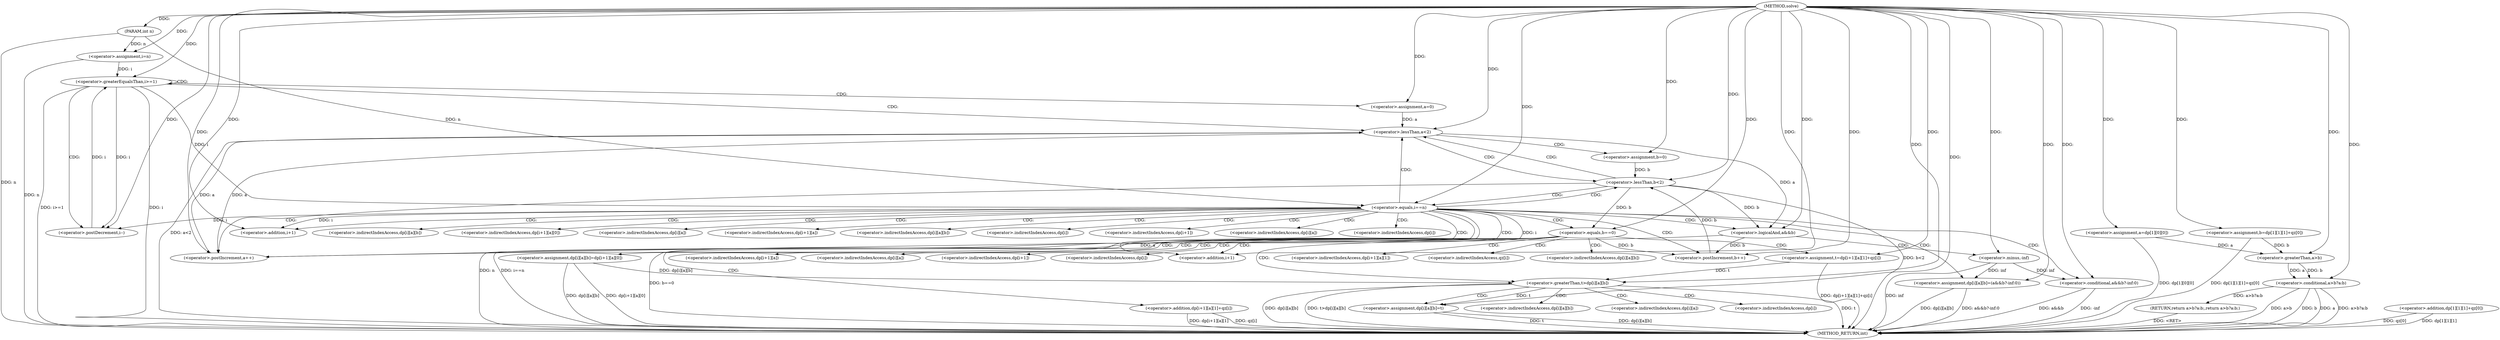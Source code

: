 digraph "solve" {  
"1000136" [label = "(METHOD,solve)" ]
"1000281" [label = "(METHOD_RETURN,int)" ]
"1000137" [label = "(PARAM,int n)" ]
"1000251" [label = "(<operator>.assignment,a=dp[1][0][0])" ]
"1000261" [label = "(<operator>.assignment,b=dp[1][1][1]+qz[0])" ]
"1000274" [label = "(RETURN,return a>b?a:b;,return a>b?a:b;)" ]
"1000141" [label = "(<operator>.assignment,i=n)" ]
"1000144" [label = "(<operator>.greaterEqualsThan,i>=1)" ]
"1000147" [label = "(<operator>.postDecrement,i--)" ]
"1000275" [label = "(<operator>.conditional,a>b?a:b)" ]
"1000263" [label = "(<operator>.addition,dp[1][1][1]+qz[0])" ]
"1000152" [label = "(<operator>.assignment,a=0)" ]
"1000155" [label = "(<operator>.lessThan,a<2)" ]
"1000158" [label = "(<operator>.postIncrement,a++)" ]
"1000276" [label = "(<operator>.greaterThan,a>b)" ]
"1000163" [label = "(<operator>.assignment,b=0)" ]
"1000166" [label = "(<operator>.lessThan,b<2)" ]
"1000169" [label = "(<operator>.postIncrement,b++)" ]
"1000193" [label = "(<operator>.assignment,dp[i][a][b]=dp[i+1][a][0])" ]
"1000173" [label = "(<operator>.equals,i==n)" ]
"1000211" [label = "(<operator>.equals,b==0)" ]
"1000177" [label = "(<operator>.assignment,dp[i][a][b]=(a&&b?-inf:0))" ]
"1000216" [label = "(<operator>.assignment,t=dp[i+1][a][1]+qz[i])" ]
"1000232" [label = "(<operator>.greaterThan,t>dp[i][a][b])" ]
"1000241" [label = "(<operator>.assignment,dp[i][a][b]=t)" ]
"1000185" [label = "(<operator>.conditional,a&&b?-inf:0)" ]
"1000218" [label = "(<operator>.addition,dp[i+1][a][1]+qz[i])" ]
"1000186" [label = "(<operator>.logicalAnd,a&&b)" ]
"1000189" [label = "(<operator>.minus,-inf)" ]
"1000205" [label = "(<operator>.addition,i+1)" ]
"1000223" [label = "(<operator>.addition,i+1)" ]
"1000194" [label = "(<operator>.indirectIndexAccess,dp[i][a][b])" ]
"1000201" [label = "(<operator>.indirectIndexAccess,dp[i+1][a][0])" ]
"1000195" [label = "(<operator>.indirectIndexAccess,dp[i][a])" ]
"1000202" [label = "(<operator>.indirectIndexAccess,dp[i+1][a])" ]
"1000178" [label = "(<operator>.indirectIndexAccess,dp[i][a][b])" ]
"1000196" [label = "(<operator>.indirectIndexAccess,dp[i])" ]
"1000203" [label = "(<operator>.indirectIndexAccess,dp[i+1])" ]
"1000179" [label = "(<operator>.indirectIndexAccess,dp[i][a])" ]
"1000219" [label = "(<operator>.indirectIndexAccess,dp[i+1][a][1])" ]
"1000228" [label = "(<operator>.indirectIndexAccess,qz[i])" ]
"1000234" [label = "(<operator>.indirectIndexAccess,dp[i][a][b])" ]
"1000242" [label = "(<operator>.indirectIndexAccess,dp[i][a][b])" ]
"1000180" [label = "(<operator>.indirectIndexAccess,dp[i])" ]
"1000220" [label = "(<operator>.indirectIndexAccess,dp[i+1][a])" ]
"1000235" [label = "(<operator>.indirectIndexAccess,dp[i][a])" ]
"1000243" [label = "(<operator>.indirectIndexAccess,dp[i][a])" ]
"1000221" [label = "(<operator>.indirectIndexAccess,dp[i+1])" ]
"1000236" [label = "(<operator>.indirectIndexAccess,dp[i])" ]
"1000244" [label = "(<operator>.indirectIndexAccess,dp[i])" ]
  "1000137" -> "1000281"  [ label = "DDG: n"] 
  "1000141" -> "1000281"  [ label = "DDG: n"] 
  "1000144" -> "1000281"  [ label = "DDG: i"] 
  "1000144" -> "1000281"  [ label = "DDG: i>=1"] 
  "1000251" -> "1000281"  [ label = "DDG: dp[1][0][0]"] 
  "1000263" -> "1000281"  [ label = "DDG: dp[1][1][1]"] 
  "1000263" -> "1000281"  [ label = "DDG: qz[0]"] 
  "1000261" -> "1000281"  [ label = "DDG: dp[1][1][1]+qz[0]"] 
  "1000275" -> "1000281"  [ label = "DDG: a>b"] 
  "1000275" -> "1000281"  [ label = "DDG: b"] 
  "1000275" -> "1000281"  [ label = "DDG: a"] 
  "1000275" -> "1000281"  [ label = "DDG: a>b?a:b"] 
  "1000155" -> "1000281"  [ label = "DDG: a<2"] 
  "1000166" -> "1000281"  [ label = "DDG: b<2"] 
  "1000173" -> "1000281"  [ label = "DDG: n"] 
  "1000173" -> "1000281"  [ label = "DDG: i==n"] 
  "1000193" -> "1000281"  [ label = "DDG: dp[i][a][b]"] 
  "1000193" -> "1000281"  [ label = "DDG: dp[i+1][a][0]"] 
  "1000211" -> "1000281"  [ label = "DDG: b==0"] 
  "1000218" -> "1000281"  [ label = "DDG: dp[i+1][a][1]"] 
  "1000218" -> "1000281"  [ label = "DDG: qz[i]"] 
  "1000216" -> "1000281"  [ label = "DDG: dp[i+1][a][1]+qz[i]"] 
  "1000232" -> "1000281"  [ label = "DDG: t"] 
  "1000232" -> "1000281"  [ label = "DDG: dp[i][a][b]"] 
  "1000232" -> "1000281"  [ label = "DDG: t>dp[i][a][b]"] 
  "1000241" -> "1000281"  [ label = "DDG: dp[i][a][b]"] 
  "1000241" -> "1000281"  [ label = "DDG: t"] 
  "1000177" -> "1000281"  [ label = "DDG: dp[i][a][b]"] 
  "1000185" -> "1000281"  [ label = "DDG: a&&b"] 
  "1000185" -> "1000281"  [ label = "DDG: -inf"] 
  "1000177" -> "1000281"  [ label = "DDG: a&&b?-inf:0"] 
  "1000274" -> "1000281"  [ label = "DDG: <RET>"] 
  "1000189" -> "1000281"  [ label = "DDG: inf"] 
  "1000136" -> "1000137"  [ label = "DDG: "] 
  "1000275" -> "1000274"  [ label = "DDG: a>b?a:b"] 
  "1000137" -> "1000141"  [ label = "DDG: n"] 
  "1000136" -> "1000141"  [ label = "DDG: "] 
  "1000136" -> "1000251"  [ label = "DDG: "] 
  "1000136" -> "1000261"  [ label = "DDG: "] 
  "1000276" -> "1000275"  [ label = "DDG: a"] 
  "1000136" -> "1000275"  [ label = "DDG: "] 
  "1000276" -> "1000275"  [ label = "DDG: b"] 
  "1000141" -> "1000144"  [ label = "DDG: i"] 
  "1000147" -> "1000144"  [ label = "DDG: i"] 
  "1000136" -> "1000144"  [ label = "DDG: "] 
  "1000144" -> "1000147"  [ label = "DDG: i"] 
  "1000173" -> "1000147"  [ label = "DDG: i"] 
  "1000136" -> "1000147"  [ label = "DDG: "] 
  "1000136" -> "1000152"  [ label = "DDG: "] 
  "1000251" -> "1000276"  [ label = "DDG: a"] 
  "1000136" -> "1000276"  [ label = "DDG: "] 
  "1000261" -> "1000276"  [ label = "DDG: b"] 
  "1000152" -> "1000155"  [ label = "DDG: a"] 
  "1000158" -> "1000155"  [ label = "DDG: a"] 
  "1000136" -> "1000155"  [ label = "DDG: "] 
  "1000155" -> "1000158"  [ label = "DDG: a"] 
  "1000186" -> "1000158"  [ label = "DDG: a"] 
  "1000136" -> "1000158"  [ label = "DDG: "] 
  "1000136" -> "1000163"  [ label = "DDG: "] 
  "1000163" -> "1000166"  [ label = "DDG: b"] 
  "1000169" -> "1000166"  [ label = "DDG: b"] 
  "1000136" -> "1000166"  [ label = "DDG: "] 
  "1000211" -> "1000169"  [ label = "DDG: b"] 
  "1000186" -> "1000169"  [ label = "DDG: b"] 
  "1000136" -> "1000169"  [ label = "DDG: "] 
  "1000144" -> "1000173"  [ label = "DDG: i"] 
  "1000136" -> "1000173"  [ label = "DDG: "] 
  "1000137" -> "1000173"  [ label = "DDG: n"] 
  "1000136" -> "1000177"  [ label = "DDG: "] 
  "1000189" -> "1000177"  [ label = "DDG: inf"] 
  "1000166" -> "1000211"  [ label = "DDG: b"] 
  "1000136" -> "1000211"  [ label = "DDG: "] 
  "1000136" -> "1000216"  [ label = "DDG: "] 
  "1000232" -> "1000241"  [ label = "DDG: t"] 
  "1000136" -> "1000241"  [ label = "DDG: "] 
  "1000189" -> "1000185"  [ label = "DDG: inf"] 
  "1000136" -> "1000185"  [ label = "DDG: "] 
  "1000216" -> "1000232"  [ label = "DDG: t"] 
  "1000136" -> "1000232"  [ label = "DDG: "] 
  "1000193" -> "1000232"  [ label = "DDG: dp[i][a][b]"] 
  "1000155" -> "1000186"  [ label = "DDG: a"] 
  "1000136" -> "1000186"  [ label = "DDG: "] 
  "1000166" -> "1000186"  [ label = "DDG: b"] 
  "1000136" -> "1000189"  [ label = "DDG: "] 
  "1000173" -> "1000205"  [ label = "DDG: i"] 
  "1000136" -> "1000205"  [ label = "DDG: "] 
  "1000136" -> "1000223"  [ label = "DDG: "] 
  "1000173" -> "1000223"  [ label = "DDG: i"] 
  "1000144" -> "1000152"  [ label = "CDG: "] 
  "1000144" -> "1000144"  [ label = "CDG: "] 
  "1000144" -> "1000155"  [ label = "CDG: "] 
  "1000144" -> "1000147"  [ label = "CDG: "] 
  "1000155" -> "1000166"  [ label = "CDG: "] 
  "1000155" -> "1000163"  [ label = "CDG: "] 
  "1000166" -> "1000173"  [ label = "CDG: "] 
  "1000166" -> "1000158"  [ label = "CDG: "] 
  "1000166" -> "1000155"  [ label = "CDG: "] 
  "1000173" -> "1000211"  [ label = "CDG: "] 
  "1000173" -> "1000195"  [ label = "CDG: "] 
  "1000173" -> "1000186"  [ label = "CDG: "] 
  "1000173" -> "1000166"  [ label = "CDG: "] 
  "1000173" -> "1000180"  [ label = "CDG: "] 
  "1000173" -> "1000169"  [ label = "CDG: "] 
  "1000173" -> "1000196"  [ label = "CDG: "] 
  "1000173" -> "1000178"  [ label = "CDG: "] 
  "1000173" -> "1000203"  [ label = "CDG: "] 
  "1000173" -> "1000205"  [ label = "CDG: "] 
  "1000173" -> "1000201"  [ label = "CDG: "] 
  "1000173" -> "1000202"  [ label = "CDG: "] 
  "1000173" -> "1000179"  [ label = "CDG: "] 
  "1000173" -> "1000193"  [ label = "CDG: "] 
  "1000173" -> "1000194"  [ label = "CDG: "] 
  "1000173" -> "1000177"  [ label = "CDG: "] 
  "1000173" -> "1000185"  [ label = "CDG: "] 
  "1000173" -> "1000158"  [ label = "CDG: "] 
  "1000173" -> "1000155"  [ label = "CDG: "] 
  "1000211" -> "1000221"  [ label = "CDG: "] 
  "1000211" -> "1000216"  [ label = "CDG: "] 
  "1000211" -> "1000219"  [ label = "CDG: "] 
  "1000211" -> "1000236"  [ label = "CDG: "] 
  "1000211" -> "1000234"  [ label = "CDG: "] 
  "1000211" -> "1000235"  [ label = "CDG: "] 
  "1000211" -> "1000220"  [ label = "CDG: "] 
  "1000211" -> "1000218"  [ label = "CDG: "] 
  "1000211" -> "1000223"  [ label = "CDG: "] 
  "1000211" -> "1000232"  [ label = "CDG: "] 
  "1000211" -> "1000228"  [ label = "CDG: "] 
  "1000232" -> "1000243"  [ label = "CDG: "] 
  "1000232" -> "1000244"  [ label = "CDG: "] 
  "1000232" -> "1000242"  [ label = "CDG: "] 
  "1000232" -> "1000241"  [ label = "CDG: "] 
  "1000186" -> "1000189"  [ label = "CDG: "] 
}
